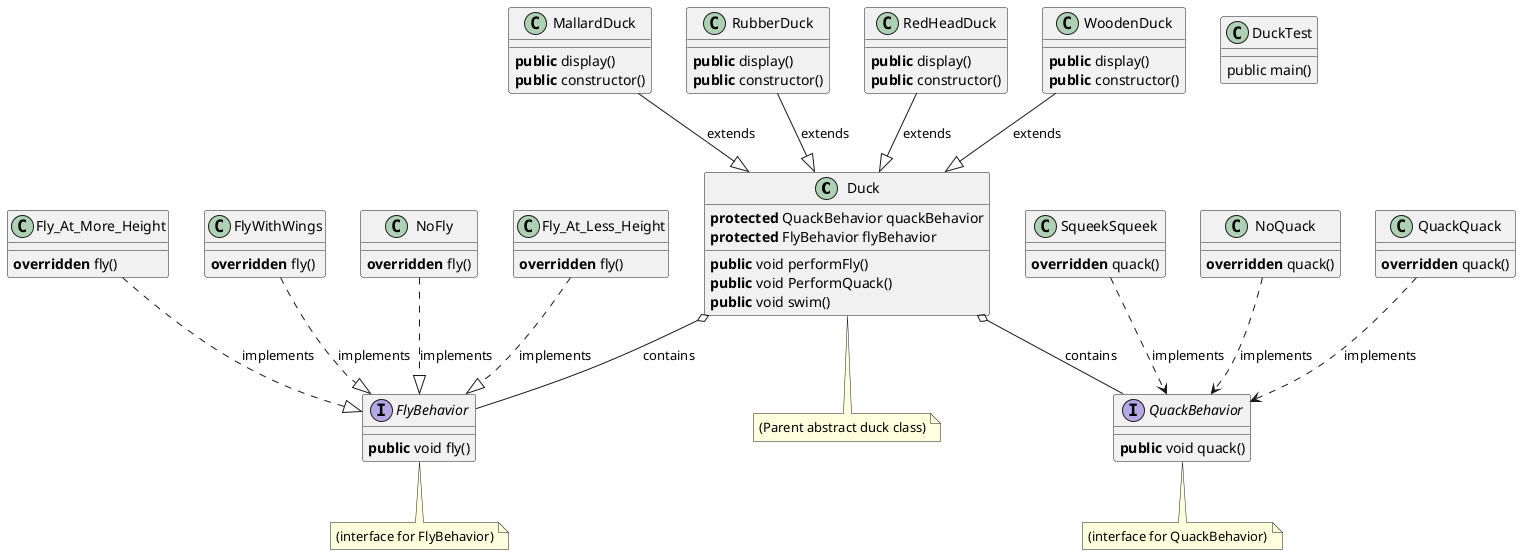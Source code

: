 @startuml
'https://plantuml.com/class-diagram


abstract class Duck
note bottom : (Parent abstract duck class)

class MallardDuck
{
   <b>public</b> display()
   <b>public</b> constructor()
}
class RubberDuck
{
 <b>public</b> display()
 <b>public</b> constructor()
}
class RedHeadDuck
{
<b>public</b> display()
<b>public</b> constructor()
}
class WoodenDuck
{
<b>public</b> display()
<b>public</b> constructor()
}

interface FlyBehavior
{
<b>public</b> void fly()
}
note bottom : (interface for FlyBehavior)

class Fly_At_Less_Height
{
 <b>overridden</b> fly()
}

class Fly_At_More_Height
{
 <b>overridden</b> fly()
}
class FlyWithWings
{
 <b>overridden</b> fly()
}
class NoFly
{
 <b>overridden</b> fly()
}


interface QuackBehavior
{
<b>public</b> void quack()
}
note bottom : (interface for QuackBehavior)
class NoQuack
{
 <b>overridden</b> quack()
}
class QuackQuack
{
 <b>overridden</b> quack()
}
class SqueekSqueek
{
 <b>overridden</b> quack()
}

class DuckTest
{
 public main()
}


MallardDuck --|>  Duck : extends
RubberDuck --|>  Duck : extends
RedHeadDuck --|>  Duck : extends
WoodenDuck --|>  Duck : extends

Fly_At_Less_Height ..|> FlyBehavior : implements
Fly_At_More_Height ..|> FlyBehavior : implements
FlyWithWings ..|> FlyBehavior : implements
NoFly ..|> FlyBehavior : implements

NoQuack ..> QuackBehavior : implements
QuackQuack ..> QuackBehavior : implements
SqueekSqueek ..> QuackBehavior : implements

Duck o-- QuackBehavior : contains
Duck o-- FlyBehavior : contains



skinparam ClassAttributeIconSize 0
class Duck{
 <b>protected</b> QuackBehavior quackBehavior
 <b>protected</b> FlyBehavior flyBehavior

 <b>public</b> void performFly()
 <b>public</b> void PerformQuack()
 <b>public</b> void swim()
}


@enduml